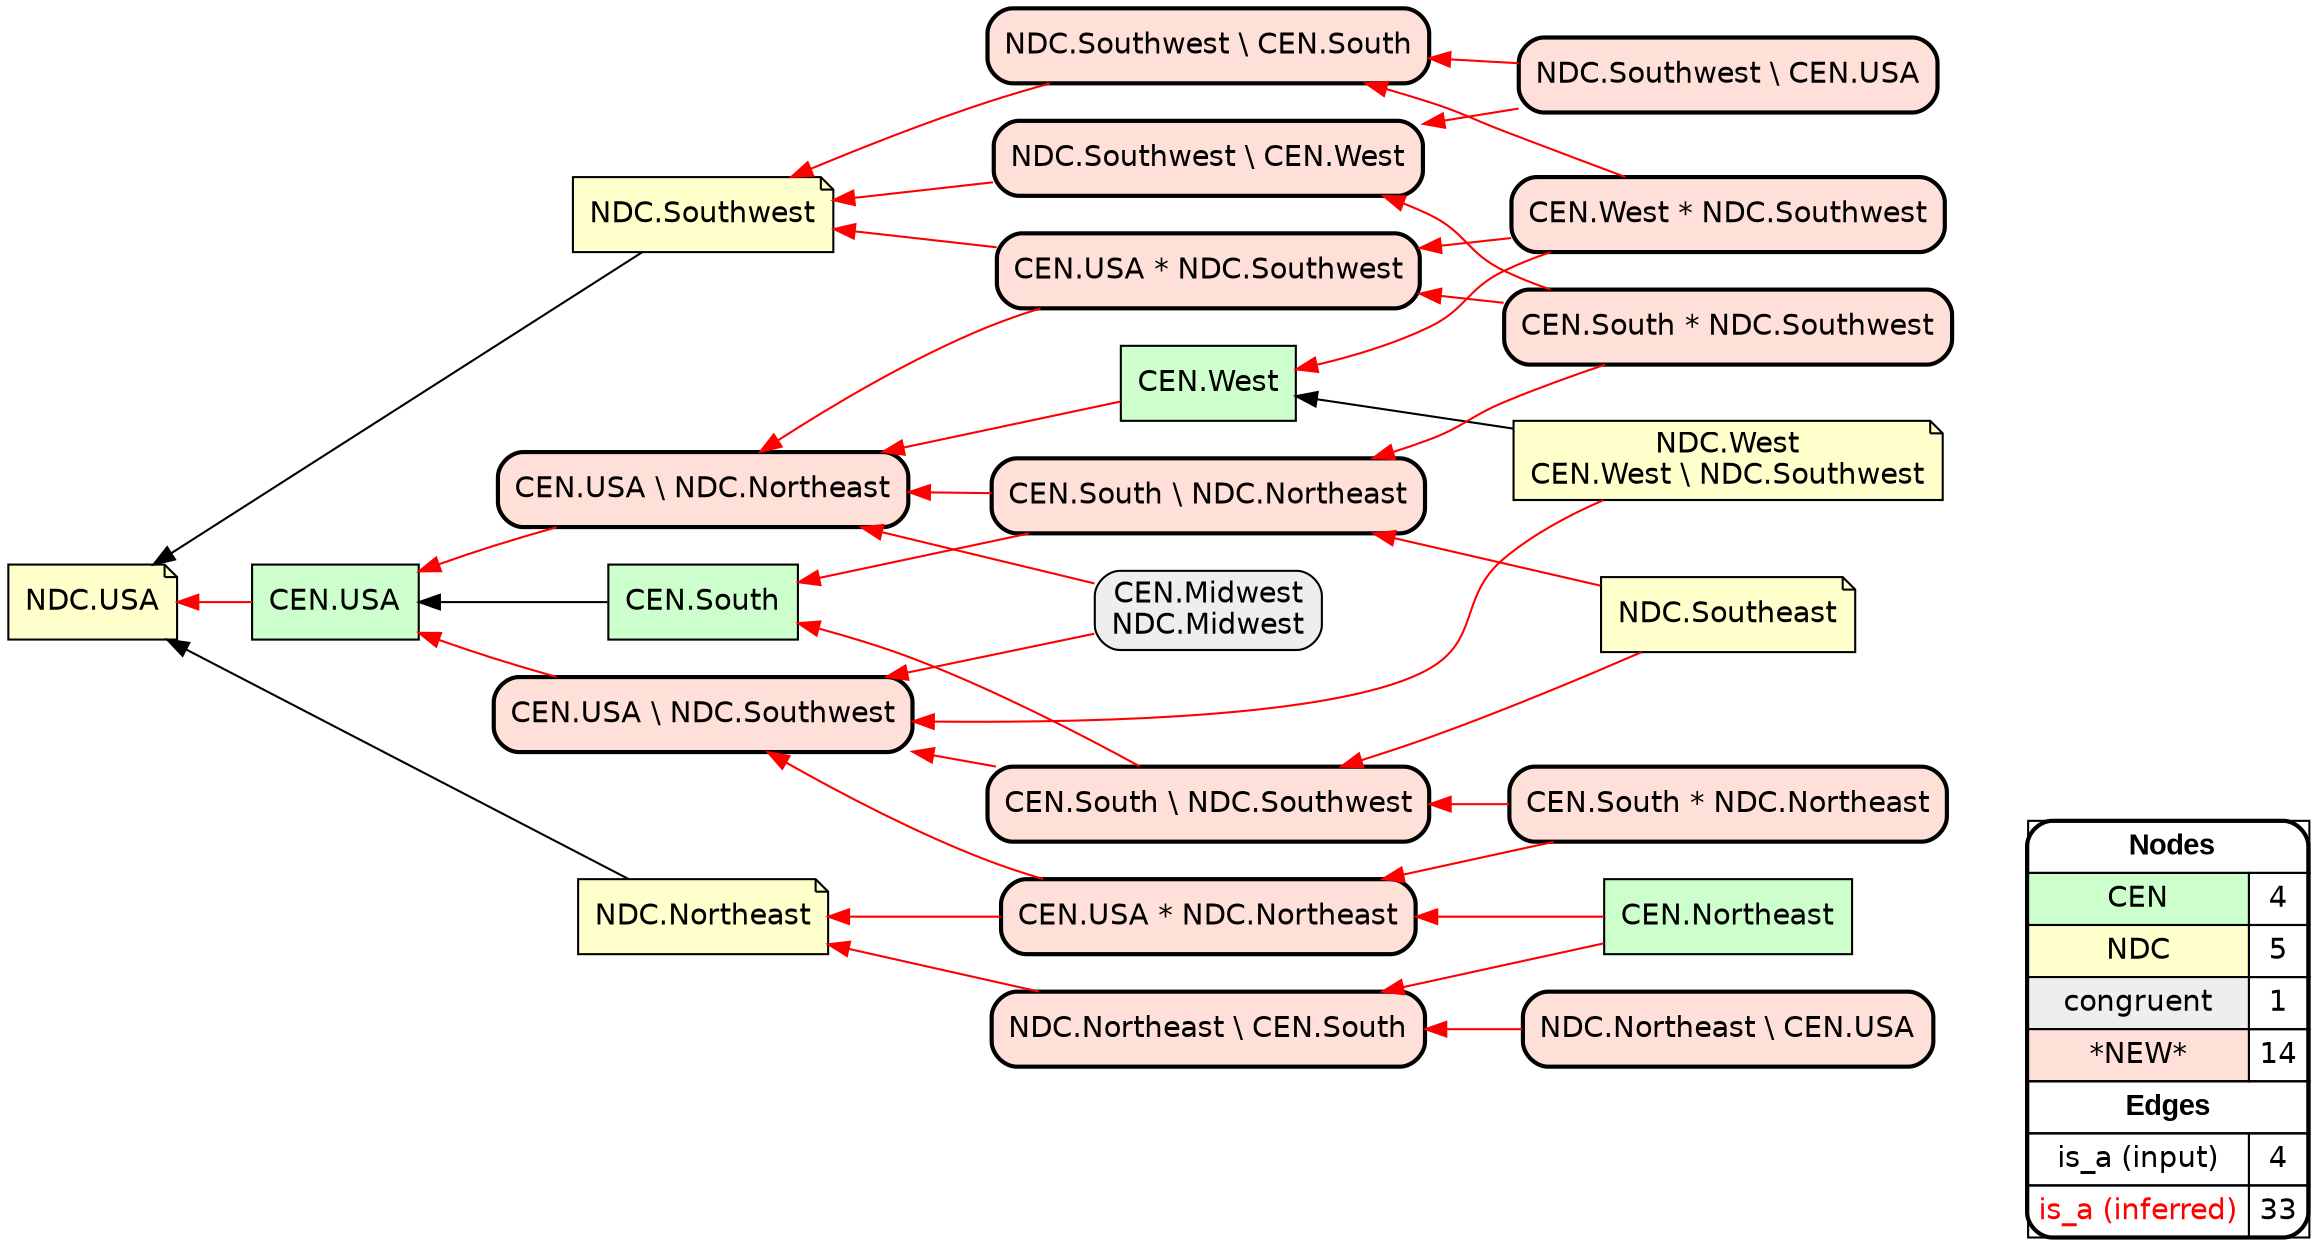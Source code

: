 digraph{
rankdir=RL
node[shape=box style=filled fillcolor="#CCFFCC" fontname="helvetica"] 
"CEN.USA"
"CEN.West"
"CEN.Northeast"
"CEN.South"
node[shape=note style=filled fillcolor="#FFFFCC" fontname="helvetica"] 
"NDC.West\nCEN.West \\ NDC.Southwest"
"NDC.Southwest"
"NDC.Southeast"
"NDC.Northeast"
"NDC.USA"
node[shape=box style="filled,rounded" fillcolor="#EEEEEE" fontname="helvetica"] 
"CEN.Midwest\nNDC.Midwest"
node[shape=box style="filled,rounded,bold" fillcolor="#FFE0D8" fontname="helvetica"] 
"CEN.USA * NDC.Northeast"
"NDC.Southwest \\ CEN.USA"
"CEN.South * NDC.Southwest"
"CEN.South \\ NDC.Southwest"
"NDC.Northeast \\ CEN.USA"
"CEN.South \\ NDC.Northeast"
"CEN.West * NDC.Southwest"
"NDC.Southwest \\ CEN.South"
"CEN.USA * NDC.Southwest"
"NDC.Southwest \\ CEN.West"
"CEN.USA \\ NDC.Southwest"
"CEN.USA \\ NDC.Northeast"
"CEN.South * NDC.Northeast"
"NDC.Northeast \\ CEN.South"
edge[arrowhead=normal style=dotted color="#000000" constraint=true penwidth=1]
edge[arrowhead=normal style=solid color="#000000" constraint=true penwidth=1]
"NDC.West\nCEN.West \\ NDC.Southwest" -> "CEN.West"
"NDC.Southwest" -> "NDC.USA"
"CEN.South" -> "CEN.USA"
"NDC.Northeast" -> "NDC.USA"
edge[arrowhead=normal style=solid color="#FF0000" constraint=true penwidth=1]
"CEN.USA * NDC.Southwest" -> "NDC.Southwest"
"CEN.South * NDC.Southwest" -> "CEN.South \\ NDC.Northeast"
"CEN.USA * NDC.Northeast" -> "NDC.Northeast"
"NDC.Northeast \\ CEN.USA" -> "NDC.Northeast \\ CEN.South"
"CEN.South \\ NDC.Northeast" -> "CEN.South"
"CEN.South * NDC.Southwest" -> "NDC.Southwest \\ CEN.West"
"NDC.Southeast" -> "CEN.South \\ NDC.Southwest"
"CEN.South * NDC.Northeast" -> "CEN.USA * NDC.Northeast"
"NDC.Southwest \\ CEN.West" -> "NDC.Southwest"
"CEN.Northeast" -> "CEN.USA * NDC.Northeast"
"CEN.Midwest\nNDC.Midwest" -> "CEN.USA \\ NDC.Southwest"
"CEN.West * NDC.Southwest" -> "CEN.USA * NDC.Southwest"
"CEN.South * NDC.Southwest" -> "CEN.USA * NDC.Southwest"
"CEN.South \\ NDC.Southwest" -> "CEN.South"
"CEN.USA \\ NDC.Southwest" -> "CEN.USA"
"CEN.Midwest\nNDC.Midwest" -> "CEN.USA \\ NDC.Northeast"
"CEN.USA \\ NDC.Northeast" -> "CEN.USA"
"CEN.USA * NDC.Northeast" -> "CEN.USA \\ NDC.Southwest"
"NDC.Northeast \\ CEN.South" -> "NDC.Northeast"
"NDC.Southwest \\ CEN.South" -> "NDC.Southwest"
"CEN.South \\ NDC.Northeast" -> "CEN.USA \\ NDC.Northeast"
"CEN.Northeast" -> "NDC.Northeast \\ CEN.South"
"CEN.South \\ NDC.Southwest" -> "CEN.USA \\ NDC.Southwest"
"CEN.West * NDC.Southwest" -> "NDC.Southwest \\ CEN.South"
"CEN.South * NDC.Northeast" -> "CEN.South \\ NDC.Southwest"
"NDC.Southwest \\ CEN.USA" -> "NDC.Southwest \\ CEN.South"
"CEN.West * NDC.Southwest" -> "CEN.West"
"NDC.West\nCEN.West \\ NDC.Southwest" -> "CEN.USA \\ NDC.Southwest"
"CEN.West" -> "CEN.USA \\ NDC.Northeast"
"CEN.USA * NDC.Southwest" -> "CEN.USA \\ NDC.Northeast"
"NDC.Southeast" -> "CEN.South \\ NDC.Northeast"
"CEN.USA" -> "NDC.USA"
"NDC.Southwest \\ CEN.USA" -> "NDC.Southwest \\ CEN.West"
node[shape=box] 
{rank=source Legend [fillcolor= white margin=0 label=< 
 <TABLE BORDER="0" CELLBORDER="1" CELLSPACING="0" CELLPADDING="4"> 
<TR> <TD COLSPAN="2"><font face="Arial Black"> Nodes</font></TD> </TR> 
<TR> 
 <TD bgcolor="#CCFFCC" fontname="helvetica">CEN</TD> 
 <TD>4</TD> 
 </TR> 
<TR> 
 <TD bgcolor="#FFFFCC" fontname="helvetica">NDC</TD> 
 <TD>5</TD> 
 </TR> 
<TR> 
 <TD bgcolor="#EEEEEE" fontname="helvetica">congruent</TD> 
 <TD>1</TD> 
 </TR> 
<TR> 
 <TD bgcolor="#FFE0D8" fontname="helvetica">*NEW*</TD> 
 <TD>14</TD> 
 </TR> 
<TR> <TD COLSPAN="2"><font face = "Arial Black"> Edges </font></TD> </TR> 
<TR> 
 <TD><font color ="#000000">is_a (input)</font></TD><TD>4</TD>
</TR>
<TR> 
 <TD><font color ="#FF0000">is_a (inferred)</font></TD><TD>33</TD>
</TR>
</TABLE> 
 >] } 
}
